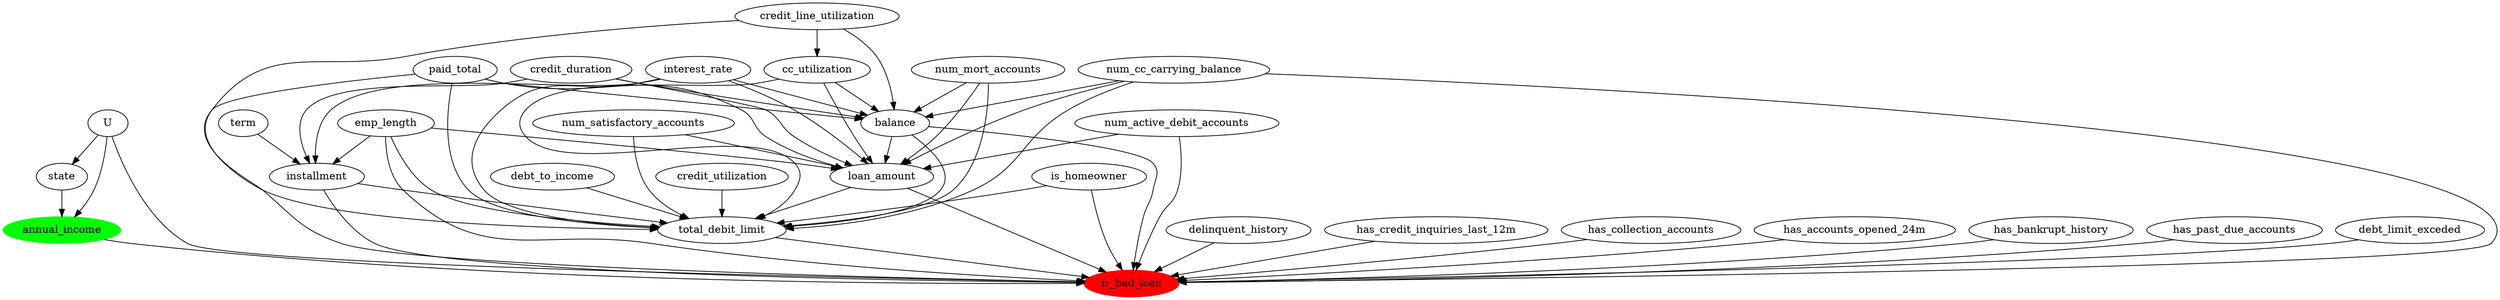 digraph {
	U;
	emp_length;
	annual_income[color=green, style=filled];
	total_debit_limit;
	emp_length -> total_debit_limit;
	loan_amount;
	emp_length -> loan_amount;
	installment;
	emp_length -> installment;
	balance;
	paid_total;
	loan_amount -> total_debit_limit;
	installment -> total_debit_limit;
	balance -> total_debit_limit;
	balance -> loan_amount;
	paid_total -> total_debit_limit;
	paid_total -> loan_amount;
	paid_total -> balance;
	state;
	state -> annual_income;
	debt_to_income;
	debt_to_income -> total_debit_limit;
	num_satisfactory_accounts;
	num_satisfactory_accounts -> total_debit_limit;
	num_satisfactory_accounts -> loan_amount;
	num_active_debit_accounts;
	num_active_debit_accounts -> loan_amount;
	num_cc_carrying_balance;
	num_cc_carrying_balance -> total_debit_limit;
	num_cc_carrying_balance -> loan_amount;
	num_cc_carrying_balance -> balance;
	num_mort_accounts;
	num_mort_accounts -> total_debit_limit;
	num_mort_accounts -> loan_amount;
	num_mort_accounts -> balance;
	term;
	term -> installment;
	interest_rate;
	interest_rate -> total_debit_limit;
	interest_rate -> loan_amount;
	interest_rate -> installment;
	interest_rate -> balance;
	credit_line_utilization;
	credit_line_utilization -> total_debit_limit;
	credit_line_utilization -> balance;
	cc_utilization;
	credit_line_utilization -> cc_utilization;
	cc_utilization -> total_debit_limit;
	cc_utilization -> loan_amount;
	cc_utilization -> balance;
	credit_utilization;
	credit_utilization -> total_debit_limit;
	delinquent_history;
	credit_duration;
	credit_duration -> loan_amount;
	credit_duration -> installment;
	credit_duration -> balance;
	has_credit_inquiries_last_12m;
	has_collection_accounts;
	has_accounts_opened_24m;
	has_bankrupt_history;
	has_past_due_accounts;
	debt_limit_exceded;
	is_bad_loan[color=red, style=filled];
	is_homeowner;
	is_homeowner -> total_debit_limit;

	/* manual relationships */
	{loan_amount, paid_total, balance, total_debit_limit} -> is_bad_loan ;
    {installment, num_active_debit_accounts, has_collection_accounts,num_cc_carrying_balance} -> is_bad_loan ;
	{emp_length, is_homeowner, annual_income} -> is_bad_loan ;
	{delinquent_history, has_credit_inquiries_last_12m, has_accounts_opened_24m, has_bankrupt_history, has_past_due_accounts, debt_limit_exceded} -> is_bad_loan;
    U -> {is_bad_loan, state, annual_income};
}
